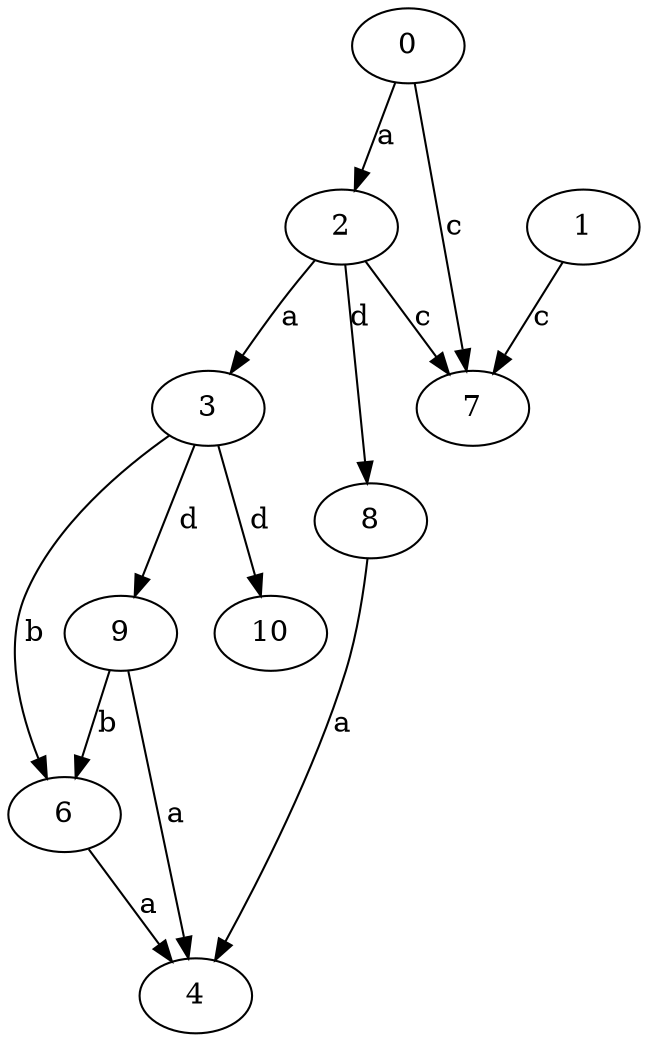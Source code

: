 strict digraph  {
2;
3;
4;
6;
7;
8;
0;
9;
10;
1;
2 -> 3  [label=a];
2 -> 7  [label=c];
2 -> 8  [label=d];
3 -> 6  [label=b];
3 -> 9  [label=d];
3 -> 10  [label=d];
6 -> 4  [label=a];
8 -> 4  [label=a];
0 -> 2  [label=a];
0 -> 7  [label=c];
9 -> 4  [label=a];
9 -> 6  [label=b];
1 -> 7  [label=c];
}
